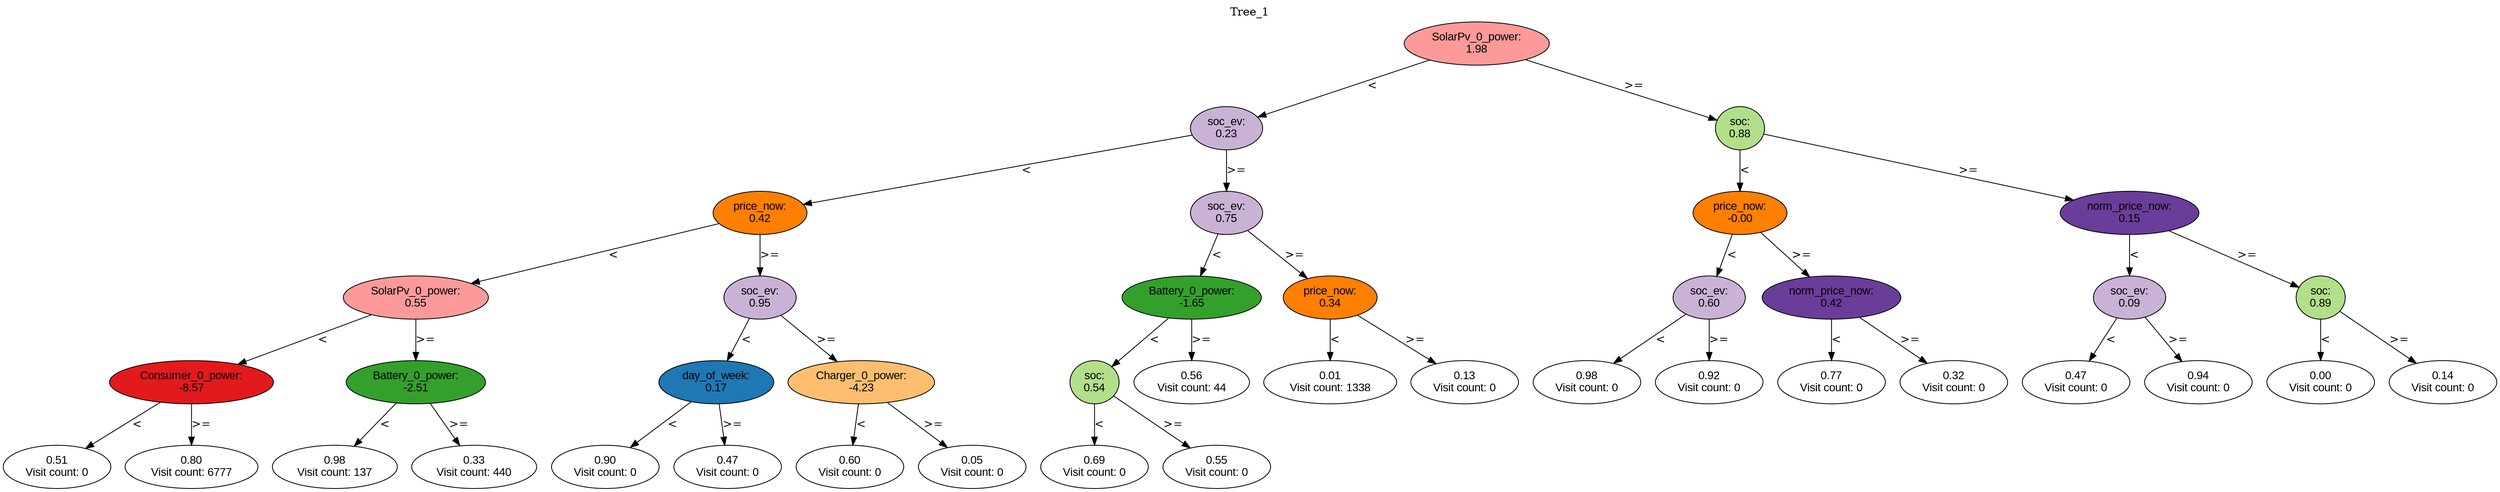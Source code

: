 digraph BST {
    node [fontname="Arial" style=filled colorscheme=paired12];
    0 [ label = "SolarPv_0_power:
1.98" fillcolor=5];
    1 [ label = "soc_ev:
0.23" fillcolor=9];
    2 [ label = "price_now:
0.42" fillcolor=8];
    3 [ label = "SolarPv_0_power:
0.55" fillcolor=5];
    4 [ label = "Consumer_0_power:
-8.57" fillcolor=6];
    5 [ label = "0.51
Visit count: 0" fillcolor=white];
    6 [ label = "0.80
Visit count: 6777" fillcolor=white];
    7 [ label = "Battery_0_power:
-2.51" fillcolor=4];
    8 [ label = "0.98
Visit count: 137" fillcolor=white];
    9 [ label = "0.33
Visit count: 440" fillcolor=white];
    10 [ label = "soc_ev:
0.95" fillcolor=9];
    11 [ label = "day_of_week:
0.17" fillcolor=2];
    12 [ label = "0.90
Visit count: 0" fillcolor=white];
    13 [ label = "0.47
Visit count: 0" fillcolor=white];
    14 [ label = "Charger_0_power:
-4.23" fillcolor=7];
    15 [ label = "0.60
Visit count: 0" fillcolor=white];
    16 [ label = "0.05
Visit count: 0" fillcolor=white];
    17 [ label = "soc_ev:
0.75" fillcolor=9];
    18 [ label = "Battery_0_power:
-1.65" fillcolor=4];
    19 [ label = "soc:
0.54" fillcolor=3];
    20 [ label = "0.69
Visit count: 0" fillcolor=white];
    21 [ label = "0.55
Visit count: 0" fillcolor=white];
    22 [ label = "0.56
Visit count: 44" fillcolor=white];
    23 [ label = "price_now:
0.34" fillcolor=8];
    24 [ label = "0.01
Visit count: 1338" fillcolor=white];
    25 [ label = "0.13
Visit count: 0" fillcolor=white];
    26 [ label = "soc:
0.88" fillcolor=3];
    27 [ label = "price_now:
-0.00" fillcolor=8];
    28 [ label = "soc_ev:
0.60" fillcolor=9];
    29 [ label = "0.98
Visit count: 0" fillcolor=white];
    30 [ label = "0.92
Visit count: 0" fillcolor=white];
    31 [ label = "norm_price_now:
0.42" fillcolor=10];
    32 [ label = "0.77
Visit count: 0" fillcolor=white];
    33 [ label = "0.32
Visit count: 0" fillcolor=white];
    34 [ label = "norm_price_now:
0.15" fillcolor=10];
    35 [ label = "soc_ev:
0.09" fillcolor=9];
    36 [ label = "0.47
Visit count: 0" fillcolor=white];
    37 [ label = "0.94
Visit count: 0" fillcolor=white];
    38 [ label = "soc:
0.89" fillcolor=3];
    39 [ label = "0.00
Visit count: 0" fillcolor=white];
    40 [ label = "0.14
Visit count: 0" fillcolor=white];

    0  -> 1[ label = "<"];
    0  -> 26[ label = ">="];
    1  -> 2[ label = "<"];
    1  -> 17[ label = ">="];
    2  -> 3[ label = "<"];
    2  -> 10[ label = ">="];
    3  -> 4[ label = "<"];
    3  -> 7[ label = ">="];
    4  -> 5[ label = "<"];
    4  -> 6[ label = ">="];
    7  -> 8[ label = "<"];
    7  -> 9[ label = ">="];
    10  -> 11[ label = "<"];
    10  -> 14[ label = ">="];
    11  -> 12[ label = "<"];
    11  -> 13[ label = ">="];
    14  -> 15[ label = "<"];
    14  -> 16[ label = ">="];
    17  -> 18[ label = "<"];
    17  -> 23[ label = ">="];
    18  -> 19[ label = "<"];
    18  -> 22[ label = ">="];
    19  -> 20[ label = "<"];
    19  -> 21[ label = ">="];
    23  -> 24[ label = "<"];
    23  -> 25[ label = ">="];
    26  -> 27[ label = "<"];
    26  -> 34[ label = ">="];
    27  -> 28[ label = "<"];
    27  -> 31[ label = ">="];
    28  -> 29[ label = "<"];
    28  -> 30[ label = ">="];
    31  -> 32[ label = "<"];
    31  -> 33[ label = ">="];
    34  -> 35[ label = "<"];
    34  -> 38[ label = ">="];
    35  -> 36[ label = "<"];
    35  -> 37[ label = ">="];
    38  -> 39[ label = "<"];
    38  -> 40[ label = ">="];

    labelloc="t";
    label="Tree_1";
}